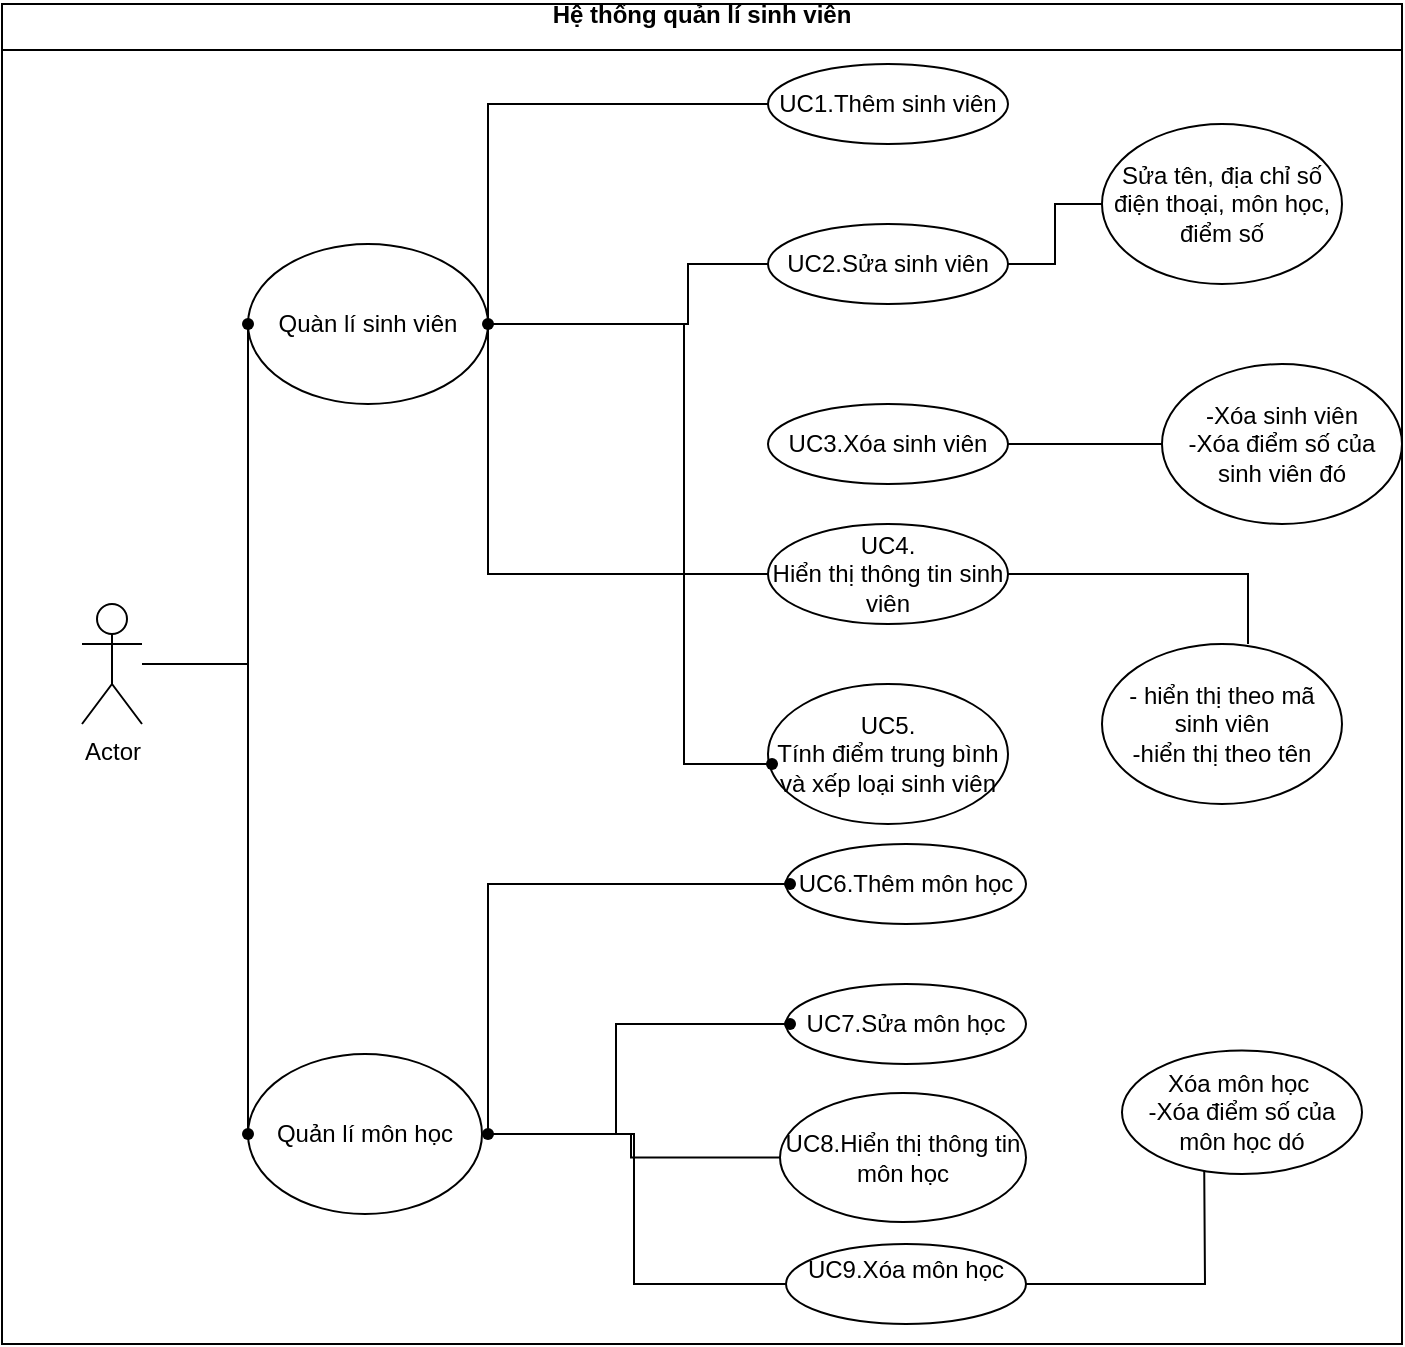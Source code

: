 <mxfile version="16.2.4" type="github">
  <diagram id="FF0EXkj0HowfJeJrYnVO" name="Page-1">
    <mxGraphModel dx="1483" dy="770" grid="1" gridSize="10" guides="1" tooltips="1" connect="1" arrows="1" fold="1" page="1" pageScale="1" pageWidth="291" pageHeight="413" math="0" shadow="0">
      <root>
        <mxCell id="0" />
        <mxCell id="1" parent="0" />
        <mxCell id="e_SNH5t5A2qQzunHnWLV-1" value="Hệ thống quản lí sinh viên&#xa;" style="swimlane;startSize=23;" vertex="1" parent="1">
          <mxGeometry x="210" y="320" width="700" height="670" as="geometry" />
        </mxCell>
        <mxCell id="e_SNH5t5A2qQzunHnWLV-34" value="" style="edgeStyle=orthogonalEdgeStyle;rounded=0;orthogonalLoop=1;jettySize=auto;html=1;endArrow=none;endFill=0;" edge="1" parent="e_SNH5t5A2qQzunHnWLV-1" source="e_SNH5t5A2qQzunHnWLV-14" target="e_SNH5t5A2qQzunHnWLV-33">
          <mxGeometry relative="1" as="geometry" />
        </mxCell>
        <mxCell id="e_SNH5t5A2qQzunHnWLV-36" value="" style="edgeStyle=orthogonalEdgeStyle;rounded=0;orthogonalLoop=1;jettySize=auto;html=1;endArrow=none;endFill=0;" edge="1" parent="e_SNH5t5A2qQzunHnWLV-1" source="e_SNH5t5A2qQzunHnWLV-14" target="e_SNH5t5A2qQzunHnWLV-35">
          <mxGeometry relative="1" as="geometry">
            <Array as="points">
              <mxPoint x="123" y="330" />
            </Array>
          </mxGeometry>
        </mxCell>
        <mxCell id="e_SNH5t5A2qQzunHnWLV-14" value="Actor" style="shape=umlActor;verticalLabelPosition=bottom;verticalAlign=top;html=1;outlineConnect=0;" vertex="1" parent="e_SNH5t5A2qQzunHnWLV-1">
          <mxGeometry x="40" y="300" width="30" height="60" as="geometry" />
        </mxCell>
        <mxCell id="e_SNH5t5A2qQzunHnWLV-49" value="" style="edgeStyle=orthogonalEdgeStyle;rounded=0;orthogonalLoop=1;jettySize=auto;html=1;endArrow=none;endFill=0;" edge="1" parent="e_SNH5t5A2qQzunHnWLV-1" source="e_SNH5t5A2qQzunHnWLV-17" target="e_SNH5t5A2qQzunHnWLV-48">
          <mxGeometry relative="1" as="geometry">
            <Array as="points">
              <mxPoint x="341" y="160" />
              <mxPoint x="341" y="380" />
            </Array>
          </mxGeometry>
        </mxCell>
        <mxCell id="e_SNH5t5A2qQzunHnWLV-17" value="Quàn lí sinh viên" style="ellipse;whiteSpace=wrap;html=1;" vertex="1" parent="e_SNH5t5A2qQzunHnWLV-1">
          <mxGeometry x="123" y="120" width="120" height="80" as="geometry" />
        </mxCell>
        <mxCell id="e_SNH5t5A2qQzunHnWLV-51" value="" style="edgeStyle=orthogonalEdgeStyle;rounded=0;orthogonalLoop=1;jettySize=auto;html=1;endArrow=none;endFill=0;entryX=0;entryY=0.5;entryDx=0;entryDy=0;" edge="1" parent="e_SNH5t5A2qQzunHnWLV-1" source="e_SNH5t5A2qQzunHnWLV-18" target="e_SNH5t5A2qQzunHnWLV-45">
          <mxGeometry relative="1" as="geometry" />
        </mxCell>
        <mxCell id="e_SNH5t5A2qQzunHnWLV-57" value="" style="edgeStyle=orthogonalEdgeStyle;rounded=0;orthogonalLoop=1;jettySize=auto;html=1;endArrow=none;endFill=0;entryX=0;entryY=0.5;entryDx=0;entryDy=0;" edge="1" parent="e_SNH5t5A2qQzunHnWLV-1" source="e_SNH5t5A2qQzunHnWLV-18" target="e_SNH5t5A2qQzunHnWLV-46">
          <mxGeometry relative="1" as="geometry" />
        </mxCell>
        <mxCell id="e_SNH5t5A2qQzunHnWLV-60" style="edgeStyle=orthogonalEdgeStyle;rounded=0;orthogonalLoop=1;jettySize=auto;html=1;entryX=0.356;entryY=0.679;entryDx=0;entryDy=0;entryPerimeter=0;endArrow=none;endFill=0;" edge="1" parent="e_SNH5t5A2qQzunHnWLV-1" source="e_SNH5t5A2qQzunHnWLV-18" target="e_SNH5t5A2qQzunHnWLV-56">
          <mxGeometry relative="1" as="geometry" />
        </mxCell>
        <mxCell id="e_SNH5t5A2qQzunHnWLV-18" value="Quản lí môn học&lt;br&gt;" style="ellipse;whiteSpace=wrap;html=1;" vertex="1" parent="e_SNH5t5A2qQzunHnWLV-1">
          <mxGeometry x="123" y="525" width="117" height="80" as="geometry" />
        </mxCell>
        <mxCell id="e_SNH5t5A2qQzunHnWLV-32" value="" style="edgeStyle=orthogonalEdgeStyle;rounded=0;orthogonalLoop=1;jettySize=auto;html=1;endArrow=none;endFill=0;" edge="1" parent="e_SNH5t5A2qQzunHnWLV-1" source="e_SNH5t5A2qQzunHnWLV-19" target="e_SNH5t5A2qQzunHnWLV-31">
          <mxGeometry relative="1" as="geometry" />
        </mxCell>
        <mxCell id="e_SNH5t5A2qQzunHnWLV-19" value="UC1.Thêm sinh viên" style="ellipse;whiteSpace=wrap;html=1;" vertex="1" parent="e_SNH5t5A2qQzunHnWLV-1">
          <mxGeometry x="383" y="30" width="120" height="40" as="geometry" />
        </mxCell>
        <mxCell id="e_SNH5t5A2qQzunHnWLV-20" value="UC2.Sửa sinh viên" style="ellipse;whiteSpace=wrap;html=1;" vertex="1" parent="e_SNH5t5A2qQzunHnWLV-1">
          <mxGeometry x="383" y="110" width="120" height="40" as="geometry" />
        </mxCell>
        <mxCell id="e_SNH5t5A2qQzunHnWLV-26" value="" style="edgeStyle=orthogonalEdgeStyle;rounded=0;orthogonalLoop=1;jettySize=auto;html=1;endArrow=none;endFill=0;" edge="1" parent="e_SNH5t5A2qQzunHnWLV-1" source="e_SNH5t5A2qQzunHnWLV-21" target="e_SNH5t5A2qQzunHnWLV-25">
          <mxGeometry relative="1" as="geometry" />
        </mxCell>
        <mxCell id="e_SNH5t5A2qQzunHnWLV-21" value="UC3.Xóa sinh viên" style="ellipse;whiteSpace=wrap;html=1;" vertex="1" parent="e_SNH5t5A2qQzunHnWLV-1">
          <mxGeometry x="383" y="200" width="120" height="40" as="geometry" />
        </mxCell>
        <mxCell id="e_SNH5t5A2qQzunHnWLV-22" value="UC4.&lt;br&gt;Hiển thị thông tin sinh viên" style="ellipse;whiteSpace=wrap;html=1;" vertex="1" parent="e_SNH5t5A2qQzunHnWLV-1">
          <mxGeometry x="383" y="260" width="120" height="50" as="geometry" />
        </mxCell>
        <mxCell id="e_SNH5t5A2qQzunHnWLV-28" value="" style="edgeStyle=orthogonalEdgeStyle;rounded=0;orthogonalLoop=1;jettySize=auto;html=1;endArrow=none;endFill=0;" edge="1" parent="e_SNH5t5A2qQzunHnWLV-1" source="e_SNH5t5A2qQzunHnWLV-24" target="e_SNH5t5A2qQzunHnWLV-20">
          <mxGeometry relative="1" as="geometry" />
        </mxCell>
        <mxCell id="e_SNH5t5A2qQzunHnWLV-24" value="Sửa tên, địa chỉ số điện thoại, môn học,&lt;br&gt;điểm số&lt;br&gt;" style="ellipse;whiteSpace=wrap;html=1;" vertex="1" parent="e_SNH5t5A2qQzunHnWLV-1">
          <mxGeometry x="550" y="60" width="120" height="80" as="geometry" />
        </mxCell>
        <mxCell id="e_SNH5t5A2qQzunHnWLV-25" value="-Xóa sinh viên&lt;br&gt;-Xóa điểm số của sinh viên đó&lt;br&gt;" style="ellipse;whiteSpace=wrap;html=1;" vertex="1" parent="e_SNH5t5A2qQzunHnWLV-1">
          <mxGeometry x="580" y="180" width="120" height="80" as="geometry" />
        </mxCell>
        <mxCell id="e_SNH5t5A2qQzunHnWLV-37" value="" style="edgeStyle=orthogonalEdgeStyle;rounded=0;orthogonalLoop=1;jettySize=auto;html=1;endArrow=none;endFill=0;entryX=0;entryY=0.5;entryDx=0;entryDy=0;" edge="1" parent="e_SNH5t5A2qQzunHnWLV-1" target="e_SNH5t5A2qQzunHnWLV-20">
          <mxGeometry relative="1" as="geometry">
            <mxPoint x="293" y="160" as="sourcePoint" />
            <Array as="points">
              <mxPoint x="243" y="160" />
              <mxPoint x="343" y="160" />
              <mxPoint x="343" y="130" />
            </Array>
          </mxGeometry>
        </mxCell>
        <mxCell id="e_SNH5t5A2qQzunHnWLV-40" value="" style="edgeStyle=orthogonalEdgeStyle;rounded=0;orthogonalLoop=1;jettySize=auto;html=1;endArrow=none;endFill=0;entryX=0;entryY=0.5;entryDx=0;entryDy=0;" edge="1" parent="e_SNH5t5A2qQzunHnWLV-1" source="e_SNH5t5A2qQzunHnWLV-31" target="e_SNH5t5A2qQzunHnWLV-22">
          <mxGeometry relative="1" as="geometry">
            <Array as="points">
              <mxPoint x="243" y="285" />
            </Array>
          </mxGeometry>
        </mxCell>
        <mxCell id="e_SNH5t5A2qQzunHnWLV-31" value="" style="shape=waypoint;sketch=0;size=6;pointerEvents=1;points=[];fillColor=default;resizable=0;rotatable=0;perimeter=centerPerimeter;snapToPoint=1;" vertex="1" parent="e_SNH5t5A2qQzunHnWLV-1">
          <mxGeometry x="223" y="140" width="40" height="40" as="geometry" />
        </mxCell>
        <mxCell id="e_SNH5t5A2qQzunHnWLV-33" value="" style="shape=waypoint;sketch=0;size=6;pointerEvents=1;points=[];fillColor=default;resizable=0;rotatable=0;perimeter=centerPerimeter;snapToPoint=1;verticalAlign=top;" vertex="1" parent="e_SNH5t5A2qQzunHnWLV-1">
          <mxGeometry x="103" y="140" width="40" height="40" as="geometry" />
        </mxCell>
        <mxCell id="e_SNH5t5A2qQzunHnWLV-35" value="" style="shape=waypoint;sketch=0;size=6;pointerEvents=1;points=[];fillColor=default;resizable=0;rotatable=0;perimeter=centerPerimeter;snapToPoint=1;verticalAlign=top;" vertex="1" parent="e_SNH5t5A2qQzunHnWLV-1">
          <mxGeometry x="103" y="545" width="40" height="40" as="geometry" />
        </mxCell>
        <mxCell id="e_SNH5t5A2qQzunHnWLV-29" value="- hiển thị theo mã sinh viên&lt;br&gt;-hiển thị theo tên" style="ellipse;whiteSpace=wrap;html=1;" vertex="1" parent="e_SNH5t5A2qQzunHnWLV-1">
          <mxGeometry x="550" y="320" width="120" height="80" as="geometry" />
        </mxCell>
        <mxCell id="e_SNH5t5A2qQzunHnWLV-30" value="" style="edgeStyle=orthogonalEdgeStyle;rounded=0;orthogonalLoop=1;jettySize=auto;html=1;endArrow=none;endFill=0;" edge="1" parent="e_SNH5t5A2qQzunHnWLV-1" source="e_SNH5t5A2qQzunHnWLV-22">
          <mxGeometry relative="1" as="geometry">
            <mxPoint x="623" y="320" as="targetPoint" />
            <Array as="points">
              <mxPoint x="623" y="285" />
              <mxPoint x="623" y="320" />
            </Array>
          </mxGeometry>
        </mxCell>
        <mxCell id="e_SNH5t5A2qQzunHnWLV-43" value="UC6.Thêm môn học&lt;span style=&quot;color: rgba(0 , 0 , 0 , 0) ; font-family: monospace ; font-size: 0px&quot;&gt;%3CmxGraphModel%3E%3Croot%3E%3CmxCell%20id%3D%220%22%2F%3E%3CmxCell%20id%3D%221%22%20parent%3D%220%22%2F%3E%3CmxCell%20id%3D%222%22%20value%3D%22UC1.Th%C3%AAm%20sinh%20vi%C3%AAn%22%20style%3D%22ellipse%3BwhiteSpace%3Dwrap%3Bhtml%3D1%3B%22%20vertex%3D%221%22%20parent%3D%221%22%3E%3CmxGeometry%20x%3D%22387%22%20y%3D%2290%22%20width%3D%22120%22%20height%3D%2240%22%20as%3D%22geometry%22%2F%3E%3C%2FmxCell%3E%3C%2Froot%3E%3C%2FmxGraphModel%3E&lt;/span&gt;" style="ellipse;whiteSpace=wrap;html=1;" vertex="1" parent="e_SNH5t5A2qQzunHnWLV-1">
          <mxGeometry x="392" y="420" width="120" height="40" as="geometry" />
        </mxCell>
        <mxCell id="e_SNH5t5A2qQzunHnWLV-44" value="UC7.Sửa môn học&lt;span style=&quot;color: rgba(0 , 0 , 0 , 0) ; font-family: monospace ; font-size: 0px&quot;&gt;%3CmxGraphModel%3E%3Croot%3E%3CmxCell%20id%3D%220%22%2F%3E%3CmxCell%20id%3D%221%22%20parent%3D%220%22%2F%3E%3CmxCell%20id%3D%222%22%20value%3D%22UC1.Th%C3%AAm%20sinh%20vi%C3%AAn%22%20style%3D%22ellipse%3BwhiteSpace%3Dwrap%3Bhtml%3D1%3B%22%20vertex%3D%221%22%20parent%3D%221%22%3E%3CmxGeometry%20x%3D%22387%22%20y%3D%2290%22%20width%3D%22120%22%20height%3D%2240%22%20as%3D%22geometry%22%2F%3E%3C%2FmxCell%3E%3C%2Froot%3E%3C%2FmxGraphModel%3E&lt;/span&gt;" style="ellipse;whiteSpace=wrap;html=1;" vertex="1" parent="e_SNH5t5A2qQzunHnWLV-1">
          <mxGeometry x="392" y="490" width="120" height="40" as="geometry" />
        </mxCell>
        <mxCell id="e_SNH5t5A2qQzunHnWLV-45" value="UC8.Hiển thị thông tin môn học" style="ellipse;whiteSpace=wrap;html=1;" vertex="1" parent="e_SNH5t5A2qQzunHnWLV-1">
          <mxGeometry x="389" y="544.5" width="123" height="64.5" as="geometry" />
        </mxCell>
        <mxCell id="e_SNH5t5A2qQzunHnWLV-62" style="edgeStyle=orthogonalEdgeStyle;rounded=0;orthogonalLoop=1;jettySize=auto;html=1;entryX=0;entryY=0.5;entryDx=0;entryDy=0;endArrow=none;endFill=0;" edge="1" parent="e_SNH5t5A2qQzunHnWLV-1" source="e_SNH5t5A2qQzunHnWLV-46">
          <mxGeometry relative="1" as="geometry">
            <mxPoint x="601" y="565.875" as="targetPoint" />
          </mxGeometry>
        </mxCell>
        <mxCell id="e_SNH5t5A2qQzunHnWLV-46" value="UC9.Xóa môn học&lt;span style=&quot;color: rgba(0 , 0 , 0 , 0) ; font-family: monospace ; font-size: 0px&quot;&gt;%3CmxGraphModel%3E%3Croot%3E%3CmxCell%20id%3D%220%22%2F%3E%3CmxCell%20id%3D%221%22%20parent%3D%220%22%2F%3E%3CmxCell%20id%3D%222%22%20value%3D%22UC1.S%E1%BB%ADa%20m%C3%B4n%20h%E1%BB%8Dc%26lt%3Bspan%20style%3D%26quot%3Bcolor%3A%20rgba(0%20%2C%200%20%2C%200%20%2C%200)%20%3B%20font-family%3A%20monospace%20%3B%20font-size%3A%200px%26quot%3B%26gt%3B%253CmxGraphModel%253E%253Croot%253E%253CmxCell%2520id%253D%25220%2522%252F%253E%253CmxCell%2520id%253D%25221%2522%2520parent%253D%25220%2522%252F%253E%253CmxCell%2520id%253D%25222%2522%2520value%253D%2522UC1.Th%25C3%25AAm%2520sinh%2520vi%25C3%25AAn%2522%2520style%253D%2522ellipse%253BwhiteSpace%253Dwrap%253Bhtml%253D1%253B%2522%2520vertex%253D%25221%2522%2520parent%253D%25221%2522%253E%253CmxGeometry%2520x%253D%2522387%2522%2520y%253D%252290%2522%2520width%253D%2522120%2522%2520height%253D%252240%2522%2520as%253D%2522geometry%2522%252F%253E%253C%252FmxCell%253E%253C%252Froot%253E%253C%252FmxGraphModel%253E%26lt%3B%2Fspan%26gt%3B%22%20style%3D%22ellipse%3BwhiteSpace%3Dwrap%3Bhtml%3D1%3B%22%20vertex%3D%221%22%20parent%3D%221%22%3E%3CmxGeometry%20x%3D%22400%22%20y%3D%22460%22%20width%3D%22120%22%20height%3D%2240%22%20as%3D%22geometry%22%2F%3E%3C%2FmxCell%3E%3C%2Froot%3E%3C%2FmxGraphModel%3E&lt;/span&gt;&lt;br&gt;&lt;span style=&quot;color: rgba(0 , 0 , 0 , 0) ; font-family: monospace ; font-size: 0px&quot;&gt;%3CmxGraphModel%3E%3Croot%3E%3CmxCell%20id%3D%220%22%2F%3E%3CmxCell%20id%3D%221%22%20parent%3D%220%22%2F%3E%3CmxCell%20id%3D%222%22%20value%3D%22UC1.Th%C3%AAm%20sinh%20vi%C3%AAn%22%20style%3D%22ellipse%3BwhiteSpace%3Dwrap%3Bhtml%3D1%3B%22%20vertex%3D%221%22%20parent%3D%221%22%3E%3CmxGeometry%20x%3D%22387%22%20y%3D%2290%22%20width%3D%22120%22%20height%3D%2240%22%20as%3D%22geometry%22%2F%3E%3C%2FmxCell%3E%3C%2Froot%3E%3C%2FmxGraphModel%3E&lt;/span&gt;" style="ellipse;whiteSpace=wrap;html=1;" vertex="1" parent="e_SNH5t5A2qQzunHnWLV-1">
          <mxGeometry x="392" y="620" width="120" height="40" as="geometry" />
        </mxCell>
        <mxCell id="e_SNH5t5A2qQzunHnWLV-47" value="UC5. &lt;br&gt;Tính điểm trung bình và xếp loại sinh viên" style="ellipse;whiteSpace=wrap;html=1;" vertex="1" parent="e_SNH5t5A2qQzunHnWLV-1">
          <mxGeometry x="383" y="340" width="120" height="70" as="geometry" />
        </mxCell>
        <mxCell id="e_SNH5t5A2qQzunHnWLV-48" value="" style="shape=waypoint;sketch=0;size=6;pointerEvents=1;points=[];fillColor=default;resizable=0;rotatable=0;perimeter=centerPerimeter;snapToPoint=1;" vertex="1" parent="e_SNH5t5A2qQzunHnWLV-1">
          <mxGeometry x="365" y="360" width="40" height="40" as="geometry" />
        </mxCell>
        <mxCell id="e_SNH5t5A2qQzunHnWLV-54" value="" style="edgeStyle=orthogonalEdgeStyle;rounded=0;orthogonalLoop=1;jettySize=auto;html=1;endArrow=none;endFill=0;" edge="1" parent="e_SNH5t5A2qQzunHnWLV-1" source="e_SNH5t5A2qQzunHnWLV-50" target="e_SNH5t5A2qQzunHnWLV-53">
          <mxGeometry relative="1" as="geometry" />
        </mxCell>
        <mxCell id="e_SNH5t5A2qQzunHnWLV-50" value="" style="shape=waypoint;sketch=0;size=6;pointerEvents=1;points=[];fillColor=default;resizable=0;rotatable=0;perimeter=centerPerimeter;snapToPoint=1;" vertex="1" parent="e_SNH5t5A2qQzunHnWLV-1">
          <mxGeometry x="374" y="420" width="40" height="40" as="geometry" />
        </mxCell>
        <mxCell id="e_SNH5t5A2qQzunHnWLV-53" value="" style="shape=waypoint;sketch=0;size=6;pointerEvents=1;points=[];fillColor=default;resizable=0;rotatable=0;perimeter=centerPerimeter;snapToPoint=1;" vertex="1" parent="e_SNH5t5A2qQzunHnWLV-1">
          <mxGeometry x="223" y="545" width="40" height="40" as="geometry" />
        </mxCell>
        <mxCell id="e_SNH5t5A2qQzunHnWLV-56" value="" style="shape=waypoint;sketch=0;size=6;pointerEvents=1;points=[];fillColor=default;resizable=0;rotatable=0;perimeter=centerPerimeter;snapToPoint=1;" vertex="1" parent="e_SNH5t5A2qQzunHnWLV-1">
          <mxGeometry x="374" y="490" width="40" height="40" as="geometry" />
        </mxCell>
        <mxCell id="e_SNH5t5A2qQzunHnWLV-61" value="Xóa môn học&amp;nbsp;&lt;br&gt;-Xóa điểm số của môn học dó&lt;br&gt;" style="ellipse;whiteSpace=wrap;html=1;" vertex="1" parent="e_SNH5t5A2qQzunHnWLV-1">
          <mxGeometry x="560" y="523.25" width="120" height="61.75" as="geometry" />
        </mxCell>
      </root>
    </mxGraphModel>
  </diagram>
</mxfile>
